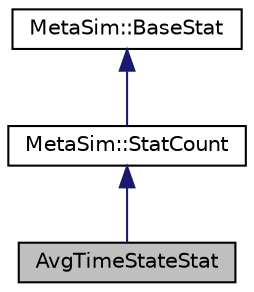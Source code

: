 digraph "AvgTimeStateStat"
{
  edge [fontname="Helvetica",fontsize="10",labelfontname="Helvetica",labelfontsize="10"];
  node [fontname="Helvetica",fontsize="10",shape=record];
  Node1 [label="AvgTimeStateStat",height=0.2,width=0.4,color="black", fillcolor="grey75", style="filled", fontcolor="black"];
  Node2 -> Node1 [dir="back",color="midnightblue",fontsize="10",style="solid"];
  Node2 [label="MetaSim::StatCount",height=0.2,width=0.4,color="black", fillcolor="white", style="filled",URL="$db/d60/classMetaSim_1_1StatCount.html",tooltip="Counts the number of occurrences of an event. "];
  Node3 -> Node2 [dir="back",color="midnightblue",fontsize="10",style="solid"];
  Node3 [label="MetaSim::BaseStat",height=0.2,width=0.4,color="black", fillcolor="white", style="filled",URL="$de/dfc/classMetaSim_1_1BaseStat.html",tooltip="The basic statistical class. "];
}
